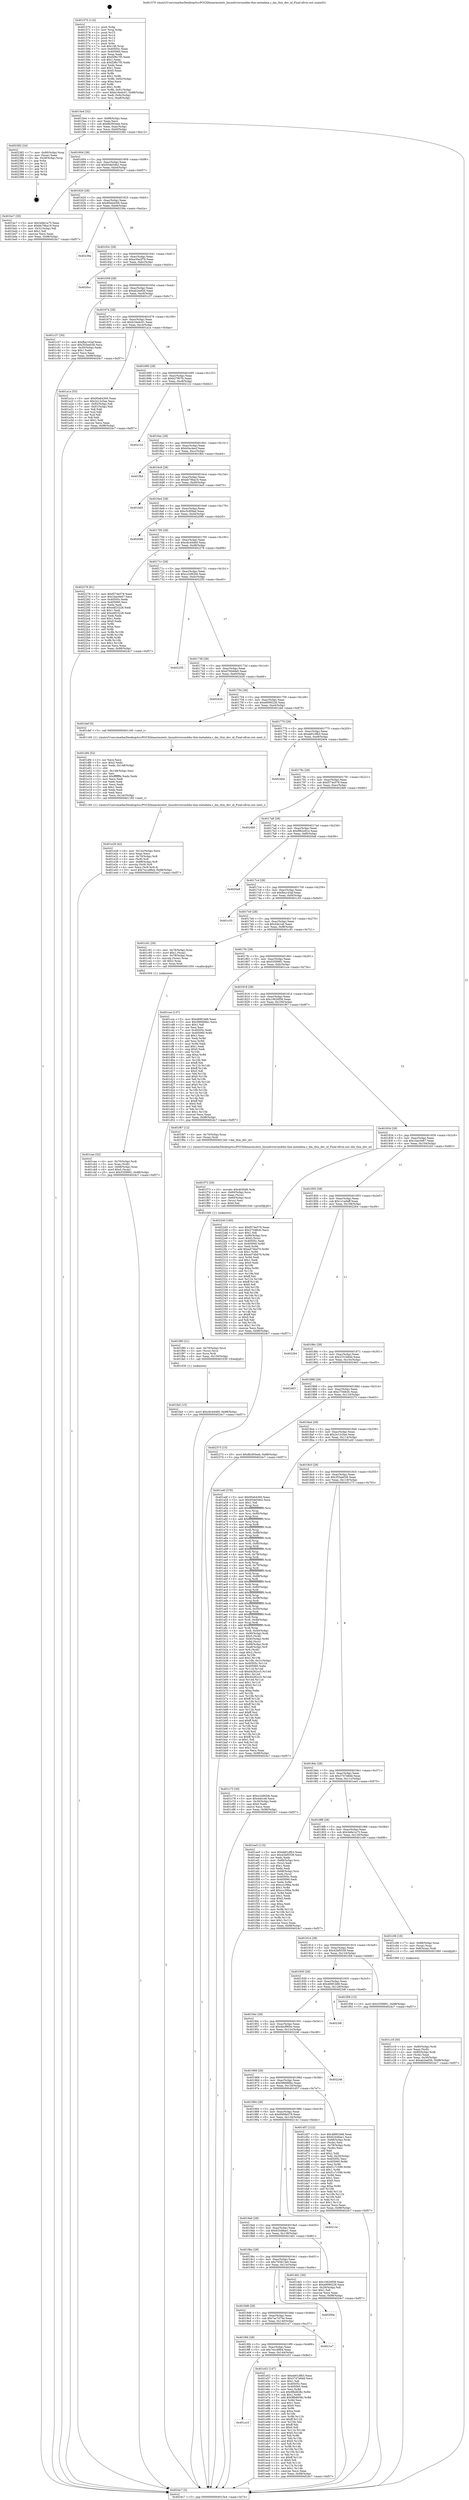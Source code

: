 digraph "0x401570" {
  label = "0x401570 (/mnt/c/Users/mathe/Desktop/tcc/POCII/binaries/extr_linuxdriversmddm-thin-metadata.c_dm_thin_dev_id_Final-ollvm.out::main(0))"
  labelloc = "t"
  node[shape=record]

  Entry [label="",width=0.3,height=0.3,shape=circle,fillcolor=black,style=filled]
  "0x4015e4" [label="{
     0x4015e4 [32]\l
     | [instrs]\l
     &nbsp;&nbsp;0x4015e4 \<+6\>: mov -0x98(%rbp),%eax\l
     &nbsp;&nbsp;0x4015ea \<+2\>: mov %eax,%ecx\l
     &nbsp;&nbsp;0x4015ec \<+6\>: sub $0x8b393eeb,%ecx\l
     &nbsp;&nbsp;0x4015f2 \<+6\>: mov %eax,-0xac(%rbp)\l
     &nbsp;&nbsp;0x4015f8 \<+6\>: mov %ecx,-0xb0(%rbp)\l
     &nbsp;&nbsp;0x4015fe \<+6\>: je 0000000000402382 \<main+0xe12\>\l
  }"]
  "0x402382" [label="{
     0x402382 [24]\l
     | [instrs]\l
     &nbsp;&nbsp;0x402382 \<+7\>: mov -0x90(%rbp),%rax\l
     &nbsp;&nbsp;0x402389 \<+2\>: mov (%rax),%eax\l
     &nbsp;&nbsp;0x40238b \<+4\>: lea -0x28(%rbp),%rsp\l
     &nbsp;&nbsp;0x40238f \<+1\>: pop %rbx\l
     &nbsp;&nbsp;0x402390 \<+2\>: pop %r12\l
     &nbsp;&nbsp;0x402392 \<+2\>: pop %r13\l
     &nbsp;&nbsp;0x402394 \<+2\>: pop %r14\l
     &nbsp;&nbsp;0x402396 \<+2\>: pop %r15\l
     &nbsp;&nbsp;0x402398 \<+1\>: pop %rbp\l
     &nbsp;&nbsp;0x402399 \<+1\>: ret\l
  }"]
  "0x401604" [label="{
     0x401604 [28]\l
     | [instrs]\l
     &nbsp;&nbsp;0x401604 \<+5\>: jmp 0000000000401609 \<main+0x99\>\l
     &nbsp;&nbsp;0x401609 \<+6\>: mov -0xac(%rbp),%eax\l
     &nbsp;&nbsp;0x40160f \<+5\>: sub $0x93de54b2,%eax\l
     &nbsp;&nbsp;0x401614 \<+6\>: mov %eax,-0xb4(%rbp)\l
     &nbsp;&nbsp;0x40161a \<+6\>: je 0000000000401bc7 \<main+0x657\>\l
  }"]
  Exit [label="",width=0.3,height=0.3,shape=circle,fillcolor=black,style=filled,peripheries=2]
  "0x401bc7" [label="{
     0x401bc7 [30]\l
     | [instrs]\l
     &nbsp;&nbsp;0x401bc7 \<+5\>: mov $0x3e8e1a75,%eax\l
     &nbsp;&nbsp;0x401bcc \<+5\>: mov $0xbb79ba19,%ecx\l
     &nbsp;&nbsp;0x401bd1 \<+3\>: mov -0x31(%rbp),%dl\l
     &nbsp;&nbsp;0x401bd4 \<+3\>: test $0x1,%dl\l
     &nbsp;&nbsp;0x401bd7 \<+3\>: cmovne %ecx,%eax\l
     &nbsp;&nbsp;0x401bda \<+6\>: mov %eax,-0x98(%rbp)\l
     &nbsp;&nbsp;0x401be0 \<+5\>: jmp 00000000004024c7 \<main+0xf57\>\l
  }"]
  "0x401620" [label="{
     0x401620 [28]\l
     | [instrs]\l
     &nbsp;&nbsp;0x401620 \<+5\>: jmp 0000000000401625 \<main+0xb5\>\l
     &nbsp;&nbsp;0x401625 \<+6\>: mov -0xac(%rbp),%eax\l
     &nbsp;&nbsp;0x40162b \<+5\>: sub $0x95eb4300,%eax\l
     &nbsp;&nbsp;0x401630 \<+6\>: mov %eax,-0xb8(%rbp)\l
     &nbsp;&nbsp;0x401636 \<+6\>: je 000000000040239a \<main+0xe2a\>\l
  }"]
  "0x401fa5" [label="{
     0x401fa5 [15]\l
     | [instrs]\l
     &nbsp;&nbsp;0x401fa5 \<+10\>: movl $0xc6c44460,-0x98(%rbp)\l
     &nbsp;&nbsp;0x401faf \<+5\>: jmp 00000000004024c7 \<main+0xf57\>\l
  }"]
  "0x40239a" [label="{
     0x40239a\l
  }", style=dashed]
  "0x40163c" [label="{
     0x40163c [28]\l
     | [instrs]\l
     &nbsp;&nbsp;0x40163c \<+5\>: jmp 0000000000401641 \<main+0xd1\>\l
     &nbsp;&nbsp;0x401641 \<+6\>: mov -0xac(%rbp),%eax\l
     &nbsp;&nbsp;0x401647 \<+5\>: sub $0xa30a2f76,%eax\l
     &nbsp;&nbsp;0x40164c \<+6\>: mov %eax,-0xbc(%rbp)\l
     &nbsp;&nbsp;0x401652 \<+6\>: je 00000000004020cc \<main+0xb5c\>\l
  }"]
  "0x401f90" [label="{
     0x401f90 [21]\l
     | [instrs]\l
     &nbsp;&nbsp;0x401f90 \<+4\>: mov -0x70(%rbp),%rcx\l
     &nbsp;&nbsp;0x401f94 \<+3\>: mov (%rcx),%rcx\l
     &nbsp;&nbsp;0x401f97 \<+3\>: mov %rcx,%rdi\l
     &nbsp;&nbsp;0x401f9a \<+6\>: mov %eax,-0x150(%rbp)\l
     &nbsp;&nbsp;0x401fa0 \<+5\>: call 0000000000401030 \<free@plt\>\l
     | [calls]\l
     &nbsp;&nbsp;0x401030 \{1\} (unknown)\l
  }"]
  "0x4020cc" [label="{
     0x4020cc\l
  }", style=dashed]
  "0x401658" [label="{
     0x401658 [28]\l
     | [instrs]\l
     &nbsp;&nbsp;0x401658 \<+5\>: jmp 000000000040165d \<main+0xed\>\l
     &nbsp;&nbsp;0x40165d \<+6\>: mov -0xac(%rbp),%eax\l
     &nbsp;&nbsp;0x401663 \<+5\>: sub $0xab2eef26,%eax\l
     &nbsp;&nbsp;0x401668 \<+6\>: mov %eax,-0xc0(%rbp)\l
     &nbsp;&nbsp;0x40166e \<+6\>: je 0000000000401c37 \<main+0x6c7\>\l
  }"]
  "0x401f73" [label="{
     0x401f73 [29]\l
     | [instrs]\l
     &nbsp;&nbsp;0x401f73 \<+10\>: movabs $0x4030d6,%rdi\l
     &nbsp;&nbsp;0x401f7d \<+4\>: mov -0x60(%rbp),%rcx\l
     &nbsp;&nbsp;0x401f81 \<+2\>: mov %eax,(%rcx)\l
     &nbsp;&nbsp;0x401f83 \<+4\>: mov -0x60(%rbp),%rcx\l
     &nbsp;&nbsp;0x401f87 \<+2\>: mov (%rcx),%esi\l
     &nbsp;&nbsp;0x401f89 \<+2\>: mov $0x0,%al\l
     &nbsp;&nbsp;0x401f8b \<+5\>: call 0000000000401040 \<printf@plt\>\l
     | [calls]\l
     &nbsp;&nbsp;0x401040 \{1\} (unknown)\l
  }"]
  "0x401c37" [label="{
     0x401c37 [30]\l
     | [instrs]\l
     &nbsp;&nbsp;0x401c37 \<+5\>: mov $0xfba143af,%eax\l
     &nbsp;&nbsp;0x401c3c \<+5\>: mov $0x355ee036,%ecx\l
     &nbsp;&nbsp;0x401c41 \<+3\>: mov -0x30(%rbp),%edx\l
     &nbsp;&nbsp;0x401c44 \<+3\>: cmp $0x1,%edx\l
     &nbsp;&nbsp;0x401c47 \<+3\>: cmovl %ecx,%eax\l
     &nbsp;&nbsp;0x401c4a \<+6\>: mov %eax,-0x98(%rbp)\l
     &nbsp;&nbsp;0x401c50 \<+5\>: jmp 00000000004024c7 \<main+0xf57\>\l
  }"]
  "0x401674" [label="{
     0x401674 [28]\l
     | [instrs]\l
     &nbsp;&nbsp;0x401674 \<+5\>: jmp 0000000000401679 \<main+0x109\>\l
     &nbsp;&nbsp;0x401679 \<+6\>: mov -0xac(%rbp),%eax\l
     &nbsp;&nbsp;0x40167f \<+5\>: sub $0xb16edc01,%eax\l
     &nbsp;&nbsp;0x401684 \<+6\>: mov %eax,-0xc4(%rbp)\l
     &nbsp;&nbsp;0x40168a \<+6\>: je 0000000000401a1a \<main+0x4aa\>\l
  }"]
  "0x401a10" [label="{
     0x401a10\l
  }", style=dashed]
  "0x401a1a" [label="{
     0x401a1a [53]\l
     | [instrs]\l
     &nbsp;&nbsp;0x401a1a \<+5\>: mov $0x95eb4300,%eax\l
     &nbsp;&nbsp;0x401a1f \<+5\>: mov $0x2e12c5ae,%ecx\l
     &nbsp;&nbsp;0x401a24 \<+6\>: mov -0x92(%rbp),%dl\l
     &nbsp;&nbsp;0x401a2a \<+7\>: mov -0x91(%rbp),%sil\l
     &nbsp;&nbsp;0x401a31 \<+3\>: mov %dl,%dil\l
     &nbsp;&nbsp;0x401a34 \<+3\>: and %sil,%dil\l
     &nbsp;&nbsp;0x401a37 \<+3\>: xor %sil,%dl\l
     &nbsp;&nbsp;0x401a3a \<+3\>: or %dl,%dil\l
     &nbsp;&nbsp;0x401a3d \<+4\>: test $0x1,%dil\l
     &nbsp;&nbsp;0x401a41 \<+3\>: cmovne %ecx,%eax\l
     &nbsp;&nbsp;0x401a44 \<+6\>: mov %eax,-0x98(%rbp)\l
     &nbsp;&nbsp;0x401a4a \<+5\>: jmp 00000000004024c7 \<main+0xf57\>\l
  }"]
  "0x401690" [label="{
     0x401690 [28]\l
     | [instrs]\l
     &nbsp;&nbsp;0x401690 \<+5\>: jmp 0000000000401695 \<main+0x125\>\l
     &nbsp;&nbsp;0x401695 \<+6\>: mov -0xac(%rbp),%eax\l
     &nbsp;&nbsp;0x40169b \<+5\>: sub $0xb27f67fc,%eax\l
     &nbsp;&nbsp;0x4016a0 \<+6\>: mov %eax,-0xc8(%rbp)\l
     &nbsp;&nbsp;0x4016a6 \<+6\>: je 0000000000402122 \<main+0xbb2\>\l
  }"]
  "0x4024c7" [label="{
     0x4024c7 [5]\l
     | [instrs]\l
     &nbsp;&nbsp;0x4024c7 \<+5\>: jmp 00000000004015e4 \<main+0x74\>\l
  }"]
  "0x401570" [label="{
     0x401570 [116]\l
     | [instrs]\l
     &nbsp;&nbsp;0x401570 \<+1\>: push %rbp\l
     &nbsp;&nbsp;0x401571 \<+3\>: mov %rsp,%rbp\l
     &nbsp;&nbsp;0x401574 \<+2\>: push %r15\l
     &nbsp;&nbsp;0x401576 \<+2\>: push %r14\l
     &nbsp;&nbsp;0x401578 \<+2\>: push %r13\l
     &nbsp;&nbsp;0x40157a \<+2\>: push %r12\l
     &nbsp;&nbsp;0x40157c \<+1\>: push %rbx\l
     &nbsp;&nbsp;0x40157d \<+7\>: sub $0x148,%rsp\l
     &nbsp;&nbsp;0x401584 \<+7\>: mov 0x40505c,%eax\l
     &nbsp;&nbsp;0x40158b \<+7\>: mov 0x405060,%ecx\l
     &nbsp;&nbsp;0x401592 \<+2\>: mov %eax,%edx\l
     &nbsp;&nbsp;0x401594 \<+6\>: add $0xf2f6c7f5,%edx\l
     &nbsp;&nbsp;0x40159a \<+3\>: sub $0x1,%edx\l
     &nbsp;&nbsp;0x40159d \<+6\>: sub $0xf2f6c7f5,%edx\l
     &nbsp;&nbsp;0x4015a3 \<+3\>: imul %edx,%eax\l
     &nbsp;&nbsp;0x4015a6 \<+3\>: and $0x1,%eax\l
     &nbsp;&nbsp;0x4015a9 \<+3\>: cmp $0x0,%eax\l
     &nbsp;&nbsp;0x4015ac \<+4\>: sete %r8b\l
     &nbsp;&nbsp;0x4015b0 \<+4\>: and $0x1,%r8b\l
     &nbsp;&nbsp;0x4015b4 \<+7\>: mov %r8b,-0x92(%rbp)\l
     &nbsp;&nbsp;0x4015bb \<+3\>: cmp $0xa,%ecx\l
     &nbsp;&nbsp;0x4015be \<+4\>: setl %r8b\l
     &nbsp;&nbsp;0x4015c2 \<+4\>: and $0x1,%r8b\l
     &nbsp;&nbsp;0x4015c6 \<+7\>: mov %r8b,-0x91(%rbp)\l
     &nbsp;&nbsp;0x4015cd \<+10\>: movl $0xb16edc01,-0x98(%rbp)\l
     &nbsp;&nbsp;0x4015d7 \<+6\>: mov %edi,-0x9c(%rbp)\l
     &nbsp;&nbsp;0x4015dd \<+7\>: mov %rsi,-0xa8(%rbp)\l
  }"]
  "0x401e52" [label="{
     0x401e52 [147]\l
     | [instrs]\l
     &nbsp;&nbsp;0x401e52 \<+5\>: mov $0xeb61dfb3,%eax\l
     &nbsp;&nbsp;0x401e57 \<+5\>: mov $0x3747e6dd,%ecx\l
     &nbsp;&nbsp;0x401e5c \<+2\>: mov $0x1,%dl\l
     &nbsp;&nbsp;0x401e5e \<+7\>: mov 0x40505c,%esi\l
     &nbsp;&nbsp;0x401e65 \<+7\>: mov 0x405060,%edi\l
     &nbsp;&nbsp;0x401e6c \<+3\>: mov %esi,%r8d\l
     &nbsp;&nbsp;0x401e6f \<+7\>: sub $0x9fbd638c,%r8d\l
     &nbsp;&nbsp;0x401e76 \<+4\>: sub $0x1,%r8d\l
     &nbsp;&nbsp;0x401e7a \<+7\>: add $0x9fbd638c,%r8d\l
     &nbsp;&nbsp;0x401e81 \<+4\>: imul %r8d,%esi\l
     &nbsp;&nbsp;0x401e85 \<+3\>: and $0x1,%esi\l
     &nbsp;&nbsp;0x401e88 \<+3\>: cmp $0x0,%esi\l
     &nbsp;&nbsp;0x401e8b \<+4\>: sete %r9b\l
     &nbsp;&nbsp;0x401e8f \<+3\>: cmp $0xa,%edi\l
     &nbsp;&nbsp;0x401e92 \<+4\>: setl %r10b\l
     &nbsp;&nbsp;0x401e96 \<+3\>: mov %r9b,%r11b\l
     &nbsp;&nbsp;0x401e99 \<+4\>: xor $0xff,%r11b\l
     &nbsp;&nbsp;0x401e9d \<+3\>: mov %r10b,%bl\l
     &nbsp;&nbsp;0x401ea0 \<+3\>: xor $0xff,%bl\l
     &nbsp;&nbsp;0x401ea3 \<+3\>: xor $0x0,%dl\l
     &nbsp;&nbsp;0x401ea6 \<+3\>: mov %r11b,%r14b\l
     &nbsp;&nbsp;0x401ea9 \<+4\>: and $0x0,%r14b\l
     &nbsp;&nbsp;0x401ead \<+3\>: and %dl,%r9b\l
     &nbsp;&nbsp;0x401eb0 \<+3\>: mov %bl,%r15b\l
     &nbsp;&nbsp;0x401eb3 \<+4\>: and $0x0,%r15b\l
     &nbsp;&nbsp;0x401eb7 \<+3\>: and %dl,%r10b\l
     &nbsp;&nbsp;0x401eba \<+3\>: or %r9b,%r14b\l
     &nbsp;&nbsp;0x401ebd \<+3\>: or %r10b,%r15b\l
     &nbsp;&nbsp;0x401ec0 \<+3\>: xor %r15b,%r14b\l
     &nbsp;&nbsp;0x401ec3 \<+3\>: or %bl,%r11b\l
     &nbsp;&nbsp;0x401ec6 \<+4\>: xor $0xff,%r11b\l
     &nbsp;&nbsp;0x401eca \<+3\>: or $0x0,%dl\l
     &nbsp;&nbsp;0x401ecd \<+3\>: and %dl,%r11b\l
     &nbsp;&nbsp;0x401ed0 \<+3\>: or %r11b,%r14b\l
     &nbsp;&nbsp;0x401ed3 \<+4\>: test $0x1,%r14b\l
     &nbsp;&nbsp;0x401ed7 \<+3\>: cmovne %ecx,%eax\l
     &nbsp;&nbsp;0x401eda \<+6\>: mov %eax,-0x98(%rbp)\l
     &nbsp;&nbsp;0x401ee0 \<+5\>: jmp 00000000004024c7 \<main+0xf57\>\l
  }"]
  "0x402122" [label="{
     0x402122\l
  }", style=dashed]
  "0x4016ac" [label="{
     0x4016ac [28]\l
     | [instrs]\l
     &nbsp;&nbsp;0x4016ac \<+5\>: jmp 00000000004016b1 \<main+0x141\>\l
     &nbsp;&nbsp;0x4016b1 \<+6\>: mov -0xac(%rbp),%eax\l
     &nbsp;&nbsp;0x4016b7 \<+5\>: sub $0xb5ac4ecf,%eax\l
     &nbsp;&nbsp;0x4016bc \<+6\>: mov %eax,-0xcc(%rbp)\l
     &nbsp;&nbsp;0x4016c2 \<+6\>: je 0000000000401fb4 \<main+0xa44\>\l
  }"]
  "0x4019f4" [label="{
     0x4019f4 [28]\l
     | [instrs]\l
     &nbsp;&nbsp;0x4019f4 \<+5\>: jmp 00000000004019f9 \<main+0x489\>\l
     &nbsp;&nbsp;0x4019f9 \<+6\>: mov -0xac(%rbp),%eax\l
     &nbsp;&nbsp;0x4019ff \<+5\>: sub $0x7eccd9b4,%eax\l
     &nbsp;&nbsp;0x401a04 \<+6\>: mov %eax,-0x144(%rbp)\l
     &nbsp;&nbsp;0x401a0a \<+6\>: je 0000000000401e52 \<main+0x8e2\>\l
  }"]
  "0x401fb4" [label="{
     0x401fb4\l
  }", style=dashed]
  "0x4016c8" [label="{
     0x4016c8 [28]\l
     | [instrs]\l
     &nbsp;&nbsp;0x4016c8 \<+5\>: jmp 00000000004016cd \<main+0x15d\>\l
     &nbsp;&nbsp;0x4016cd \<+6\>: mov -0xac(%rbp),%eax\l
     &nbsp;&nbsp;0x4016d3 \<+5\>: sub $0xbb79ba19,%eax\l
     &nbsp;&nbsp;0x4016d8 \<+6\>: mov %eax,-0xd0(%rbp)\l
     &nbsp;&nbsp;0x4016de \<+6\>: je 0000000000401be5 \<main+0x675\>\l
  }"]
  "0x4021a7" [label="{
     0x4021a7\l
  }", style=dashed]
  "0x401be5" [label="{
     0x401be5\l
  }", style=dashed]
  "0x4016e4" [label="{
     0x4016e4 [28]\l
     | [instrs]\l
     &nbsp;&nbsp;0x4016e4 \<+5\>: jmp 00000000004016e9 \<main+0x179\>\l
     &nbsp;&nbsp;0x4016e9 \<+6\>: mov -0xac(%rbp),%eax\l
     &nbsp;&nbsp;0x4016ef \<+5\>: sub $0xc5c85fad,%eax\l
     &nbsp;&nbsp;0x4016f4 \<+6\>: mov %eax,-0xd4(%rbp)\l
     &nbsp;&nbsp;0x4016fa \<+6\>: je 0000000000402099 \<main+0xb29\>\l
  }"]
  "0x4019d8" [label="{
     0x4019d8 [28]\l
     | [instrs]\l
     &nbsp;&nbsp;0x4019d8 \<+5\>: jmp 00000000004019dd \<main+0x46d\>\l
     &nbsp;&nbsp;0x4019dd \<+6\>: mov -0xac(%rbp),%eax\l
     &nbsp;&nbsp;0x4019e3 \<+5\>: sub $0x7ac7d70e,%eax\l
     &nbsp;&nbsp;0x4019e8 \<+6\>: mov %eax,-0x140(%rbp)\l
     &nbsp;&nbsp;0x4019ee \<+6\>: je 00000000004021a7 \<main+0xc37\>\l
  }"]
  "0x402099" [label="{
     0x402099\l
  }", style=dashed]
  "0x401700" [label="{
     0x401700 [28]\l
     | [instrs]\l
     &nbsp;&nbsp;0x401700 \<+5\>: jmp 0000000000401705 \<main+0x195\>\l
     &nbsp;&nbsp;0x401705 \<+6\>: mov -0xac(%rbp),%eax\l
     &nbsp;&nbsp;0x40170b \<+5\>: sub $0xc6c44460,%eax\l
     &nbsp;&nbsp;0x401710 \<+6\>: mov %eax,-0xd8(%rbp)\l
     &nbsp;&nbsp;0x401716 \<+6\>: je 0000000000402278 \<main+0xd08\>\l
  }"]
  "0x40200a" [label="{
     0x40200a\l
  }", style=dashed]
  "0x402278" [label="{
     0x402278 [91]\l
     | [instrs]\l
     &nbsp;&nbsp;0x402278 \<+5\>: mov $0xf574e578,%eax\l
     &nbsp;&nbsp;0x40227d \<+5\>: mov $0x1bac0e67,%ecx\l
     &nbsp;&nbsp;0x402282 \<+7\>: mov 0x40505c,%edx\l
     &nbsp;&nbsp;0x402289 \<+7\>: mov 0x405060,%esi\l
     &nbsp;&nbsp;0x402290 \<+2\>: mov %edx,%edi\l
     &nbsp;&nbsp;0x402292 \<+6\>: sub $0xedf23228,%edi\l
     &nbsp;&nbsp;0x402298 \<+3\>: sub $0x1,%edi\l
     &nbsp;&nbsp;0x40229b \<+6\>: add $0xedf23228,%edi\l
     &nbsp;&nbsp;0x4022a1 \<+3\>: imul %edi,%edx\l
     &nbsp;&nbsp;0x4022a4 \<+3\>: and $0x1,%edx\l
     &nbsp;&nbsp;0x4022a7 \<+3\>: cmp $0x0,%edx\l
     &nbsp;&nbsp;0x4022aa \<+4\>: sete %r8b\l
     &nbsp;&nbsp;0x4022ae \<+3\>: cmp $0xa,%esi\l
     &nbsp;&nbsp;0x4022b1 \<+4\>: setl %r9b\l
     &nbsp;&nbsp;0x4022b5 \<+3\>: mov %r8b,%r10b\l
     &nbsp;&nbsp;0x4022b8 \<+3\>: and %r9b,%r10b\l
     &nbsp;&nbsp;0x4022bb \<+3\>: xor %r9b,%r8b\l
     &nbsp;&nbsp;0x4022be \<+3\>: or %r8b,%r10b\l
     &nbsp;&nbsp;0x4022c1 \<+4\>: test $0x1,%r10b\l
     &nbsp;&nbsp;0x4022c5 \<+3\>: cmovne %ecx,%eax\l
     &nbsp;&nbsp;0x4022c8 \<+6\>: mov %eax,-0x98(%rbp)\l
     &nbsp;&nbsp;0x4022ce \<+5\>: jmp 00000000004024c7 \<main+0xf57\>\l
  }"]
  "0x40171c" [label="{
     0x40171c [28]\l
     | [instrs]\l
     &nbsp;&nbsp;0x40171c \<+5\>: jmp 0000000000401721 \<main+0x1b1\>\l
     &nbsp;&nbsp;0x401721 \<+6\>: mov -0xac(%rbp),%eax\l
     &nbsp;&nbsp;0x401727 \<+5\>: sub $0xcc2d92b6,%eax\l
     &nbsp;&nbsp;0x40172c \<+6\>: mov %eax,-0xdc(%rbp)\l
     &nbsp;&nbsp;0x401732 \<+6\>: je 0000000000402255 \<main+0xce5\>\l
  }"]
  "0x401e28" [label="{
     0x401e28 [42]\l
     | [instrs]\l
     &nbsp;&nbsp;0x401e28 \<+6\>: mov -0x14c(%rbp),%ecx\l
     &nbsp;&nbsp;0x401e2e \<+3\>: imul %eax,%ecx\l
     &nbsp;&nbsp;0x401e31 \<+4\>: mov -0x70(%rbp),%r8\l
     &nbsp;&nbsp;0x401e35 \<+3\>: mov (%r8),%r8\l
     &nbsp;&nbsp;0x401e38 \<+4\>: mov -0x68(%rbp),%r9\l
     &nbsp;&nbsp;0x401e3c \<+3\>: movslq (%r9),%r9\l
     &nbsp;&nbsp;0x401e3f \<+4\>: mov %ecx,(%r8,%r9,4)\l
     &nbsp;&nbsp;0x401e43 \<+10\>: movl $0x7eccd9b4,-0x98(%rbp)\l
     &nbsp;&nbsp;0x401e4d \<+5\>: jmp 00000000004024c7 \<main+0xf57\>\l
  }"]
  "0x402255" [label="{
     0x402255\l
  }", style=dashed]
  "0x401738" [label="{
     0x401738 [28]\l
     | [instrs]\l
     &nbsp;&nbsp;0x401738 \<+5\>: jmp 000000000040173d \<main+0x1cd\>\l
     &nbsp;&nbsp;0x40173d \<+6\>: mov -0xac(%rbp),%eax\l
     &nbsp;&nbsp;0x401743 \<+5\>: sub $0xd760dde0,%eax\l
     &nbsp;&nbsp;0x401748 \<+6\>: mov %eax,-0xe0(%rbp)\l
     &nbsp;&nbsp;0x40174e \<+6\>: je 0000000000402426 \<main+0xeb6\>\l
  }"]
  "0x401df4" [label="{
     0x401df4 [52]\l
     | [instrs]\l
     &nbsp;&nbsp;0x401df4 \<+2\>: xor %ecx,%ecx\l
     &nbsp;&nbsp;0x401df6 \<+5\>: mov $0x2,%edx\l
     &nbsp;&nbsp;0x401dfb \<+6\>: mov %edx,-0x148(%rbp)\l
     &nbsp;&nbsp;0x401e01 \<+1\>: cltd\l
     &nbsp;&nbsp;0x401e02 \<+6\>: mov -0x148(%rbp),%esi\l
     &nbsp;&nbsp;0x401e08 \<+2\>: idiv %esi\l
     &nbsp;&nbsp;0x401e0a \<+6\>: imul $0xfffffffe,%edx,%edx\l
     &nbsp;&nbsp;0x401e10 \<+2\>: mov %ecx,%edi\l
     &nbsp;&nbsp;0x401e12 \<+2\>: sub %edx,%edi\l
     &nbsp;&nbsp;0x401e14 \<+2\>: mov %ecx,%edx\l
     &nbsp;&nbsp;0x401e16 \<+3\>: sub $0x1,%edx\l
     &nbsp;&nbsp;0x401e19 \<+2\>: add %edx,%edi\l
     &nbsp;&nbsp;0x401e1b \<+2\>: sub %edi,%ecx\l
     &nbsp;&nbsp;0x401e1d \<+6\>: mov %ecx,-0x14c(%rbp)\l
     &nbsp;&nbsp;0x401e23 \<+5\>: call 0000000000401160 \<next_i\>\l
     | [calls]\l
     &nbsp;&nbsp;0x401160 \{1\} (/mnt/c/Users/mathe/Desktop/tcc/POCII/binaries/extr_linuxdriversmddm-thin-metadata.c_dm_thin_dev_id_Final-ollvm.out::next_i)\l
  }"]
  "0x402426" [label="{
     0x402426\l
  }", style=dashed]
  "0x401754" [label="{
     0x401754 [28]\l
     | [instrs]\l
     &nbsp;&nbsp;0x401754 \<+5\>: jmp 0000000000401759 \<main+0x1e9\>\l
     &nbsp;&nbsp;0x401759 \<+6\>: mov -0xac(%rbp),%eax\l
     &nbsp;&nbsp;0x40175f \<+5\>: sub $0xe9090226,%eax\l
     &nbsp;&nbsp;0x401764 \<+6\>: mov %eax,-0xe4(%rbp)\l
     &nbsp;&nbsp;0x40176a \<+6\>: je 0000000000401def \<main+0x87f\>\l
  }"]
  "0x4019bc" [label="{
     0x4019bc [28]\l
     | [instrs]\l
     &nbsp;&nbsp;0x4019bc \<+5\>: jmp 00000000004019c1 \<main+0x451\>\l
     &nbsp;&nbsp;0x4019c1 \<+6\>: mov -0xac(%rbp),%eax\l
     &nbsp;&nbsp;0x4019c7 \<+5\>: sub $0x793813a0,%eax\l
     &nbsp;&nbsp;0x4019cc \<+6\>: mov %eax,-0x13c(%rbp)\l
     &nbsp;&nbsp;0x4019d2 \<+6\>: je 000000000040200a \<main+0xa9a\>\l
  }"]
  "0x401def" [label="{
     0x401def [5]\l
     | [instrs]\l
     &nbsp;&nbsp;0x401def \<+5\>: call 0000000000401160 \<next_i\>\l
     | [calls]\l
     &nbsp;&nbsp;0x401160 \{1\} (/mnt/c/Users/mathe/Desktop/tcc/POCII/binaries/extr_linuxdriversmddm-thin-metadata.c_dm_thin_dev_id_Final-ollvm.out::next_i)\l
  }"]
  "0x401770" [label="{
     0x401770 [28]\l
     | [instrs]\l
     &nbsp;&nbsp;0x401770 \<+5\>: jmp 0000000000401775 \<main+0x205\>\l
     &nbsp;&nbsp;0x401775 \<+6\>: mov -0xac(%rbp),%eax\l
     &nbsp;&nbsp;0x40177b \<+5\>: sub $0xeb61dfb3,%eax\l
     &nbsp;&nbsp;0x401780 \<+6\>: mov %eax,-0xe8(%rbp)\l
     &nbsp;&nbsp;0x401786 \<+6\>: je 0000000000402404 \<main+0xe94\>\l
  }"]
  "0x401dd1" [label="{
     0x401dd1 [30]\l
     | [instrs]\l
     &nbsp;&nbsp;0x401dd1 \<+5\>: mov $0x10620f38,%eax\l
     &nbsp;&nbsp;0x401dd6 \<+5\>: mov $0xe9090226,%ecx\l
     &nbsp;&nbsp;0x401ddb \<+3\>: mov -0x29(%rbp),%dl\l
     &nbsp;&nbsp;0x401dde \<+3\>: test $0x1,%dl\l
     &nbsp;&nbsp;0x401de1 \<+3\>: cmovne %ecx,%eax\l
     &nbsp;&nbsp;0x401de4 \<+6\>: mov %eax,-0x98(%rbp)\l
     &nbsp;&nbsp;0x401dea \<+5\>: jmp 00000000004024c7 \<main+0xf57\>\l
  }"]
  "0x402404" [label="{
     0x402404\l
  }", style=dashed]
  "0x40178c" [label="{
     0x40178c [28]\l
     | [instrs]\l
     &nbsp;&nbsp;0x40178c \<+5\>: jmp 0000000000401791 \<main+0x221\>\l
     &nbsp;&nbsp;0x401791 \<+6\>: mov -0xac(%rbp),%eax\l
     &nbsp;&nbsp;0x401797 \<+5\>: sub $0xf574e578,%eax\l
     &nbsp;&nbsp;0x40179c \<+6\>: mov %eax,-0xec(%rbp)\l
     &nbsp;&nbsp;0x4017a2 \<+6\>: je 00000000004024b0 \<main+0xf40\>\l
  }"]
  "0x4019a0" [label="{
     0x4019a0 [28]\l
     | [instrs]\l
     &nbsp;&nbsp;0x4019a0 \<+5\>: jmp 00000000004019a5 \<main+0x435\>\l
     &nbsp;&nbsp;0x4019a5 \<+6\>: mov -0xac(%rbp),%eax\l
     &nbsp;&nbsp;0x4019ab \<+5\>: sub $0x62448ae1,%eax\l
     &nbsp;&nbsp;0x4019b0 \<+6\>: mov %eax,-0x138(%rbp)\l
     &nbsp;&nbsp;0x4019b6 \<+6\>: je 0000000000401dd1 \<main+0x861\>\l
  }"]
  "0x4024b0" [label="{
     0x4024b0\l
  }", style=dashed]
  "0x4017a8" [label="{
     0x4017a8 [28]\l
     | [instrs]\l
     &nbsp;&nbsp;0x4017a8 \<+5\>: jmp 00000000004017ad \<main+0x23d\>\l
     &nbsp;&nbsp;0x4017ad \<+6\>: mov -0xac(%rbp),%eax\l
     &nbsp;&nbsp;0x4017b3 \<+5\>: sub $0xf962e91e,%eax\l
     &nbsp;&nbsp;0x4017b8 \<+6\>: mov %eax,-0xf0(%rbp)\l
     &nbsp;&nbsp;0x4017be \<+6\>: je 00000000004020a8 \<main+0xb38\>\l
  }"]
  "0x40214c" [label="{
     0x40214c\l
  }", style=dashed]
  "0x4020a8" [label="{
     0x4020a8\l
  }", style=dashed]
  "0x4017c4" [label="{
     0x4017c4 [28]\l
     | [instrs]\l
     &nbsp;&nbsp;0x4017c4 \<+5\>: jmp 00000000004017c9 \<main+0x259\>\l
     &nbsp;&nbsp;0x4017c9 \<+6\>: mov -0xac(%rbp),%eax\l
     &nbsp;&nbsp;0x4017cf \<+5\>: sub $0xfba143af,%eax\l
     &nbsp;&nbsp;0x4017d4 \<+6\>: mov %eax,-0xf4(%rbp)\l
     &nbsp;&nbsp;0x4017da \<+6\>: je 0000000000401c55 \<main+0x6e5\>\l
  }"]
  "0x401984" [label="{
     0x401984 [28]\l
     | [instrs]\l
     &nbsp;&nbsp;0x401984 \<+5\>: jmp 0000000000401989 \<main+0x419\>\l
     &nbsp;&nbsp;0x401989 \<+6\>: mov -0xac(%rbp),%eax\l
     &nbsp;&nbsp;0x40198f \<+5\>: sub $0x6069a579,%eax\l
     &nbsp;&nbsp;0x401994 \<+6\>: mov %eax,-0x134(%rbp)\l
     &nbsp;&nbsp;0x40199a \<+6\>: je 000000000040214c \<main+0xbdc\>\l
  }"]
  "0x401c55" [label="{
     0x401c55\l
  }", style=dashed]
  "0x4017e0" [label="{
     0x4017e0 [28]\l
     | [instrs]\l
     &nbsp;&nbsp;0x4017e0 \<+5\>: jmp 00000000004017e5 \<main+0x275\>\l
     &nbsp;&nbsp;0x4017e5 \<+6\>: mov -0xac(%rbp),%eax\l
     &nbsp;&nbsp;0x4017eb \<+5\>: sub $0x44e1e6,%eax\l
     &nbsp;&nbsp;0x4017f0 \<+6\>: mov %eax,-0xf8(%rbp)\l
     &nbsp;&nbsp;0x4017f6 \<+6\>: je 0000000000401c91 \<main+0x721\>\l
  }"]
  "0x401d57" [label="{
     0x401d57 [122]\l
     | [instrs]\l
     &nbsp;&nbsp;0x401d57 \<+5\>: mov $0x489f1b68,%eax\l
     &nbsp;&nbsp;0x401d5c \<+5\>: mov $0x62448ae1,%ecx\l
     &nbsp;&nbsp;0x401d61 \<+4\>: mov -0x68(%rbp),%rdx\l
     &nbsp;&nbsp;0x401d65 \<+2\>: mov (%rdx),%esi\l
     &nbsp;&nbsp;0x401d67 \<+4\>: mov -0x78(%rbp),%rdx\l
     &nbsp;&nbsp;0x401d6b \<+2\>: cmp (%rdx),%esi\l
     &nbsp;&nbsp;0x401d6d \<+4\>: setl %dil\l
     &nbsp;&nbsp;0x401d71 \<+4\>: and $0x1,%dil\l
     &nbsp;&nbsp;0x401d75 \<+4\>: mov %dil,-0x29(%rbp)\l
     &nbsp;&nbsp;0x401d79 \<+7\>: mov 0x40505c,%esi\l
     &nbsp;&nbsp;0x401d80 \<+8\>: mov 0x405060,%r8d\l
     &nbsp;&nbsp;0x401d88 \<+3\>: mov %esi,%r9d\l
     &nbsp;&nbsp;0x401d8b \<+7\>: add $0xf1c7c599,%r9d\l
     &nbsp;&nbsp;0x401d92 \<+4\>: sub $0x1,%r9d\l
     &nbsp;&nbsp;0x401d96 \<+7\>: sub $0xf1c7c599,%r9d\l
     &nbsp;&nbsp;0x401d9d \<+4\>: imul %r9d,%esi\l
     &nbsp;&nbsp;0x401da1 \<+3\>: and $0x1,%esi\l
     &nbsp;&nbsp;0x401da4 \<+3\>: cmp $0x0,%esi\l
     &nbsp;&nbsp;0x401da7 \<+4\>: sete %dil\l
     &nbsp;&nbsp;0x401dab \<+4\>: cmp $0xa,%r8d\l
     &nbsp;&nbsp;0x401daf \<+4\>: setl %r10b\l
     &nbsp;&nbsp;0x401db3 \<+3\>: mov %dil,%r11b\l
     &nbsp;&nbsp;0x401db6 \<+3\>: and %r10b,%r11b\l
     &nbsp;&nbsp;0x401db9 \<+3\>: xor %r10b,%dil\l
     &nbsp;&nbsp;0x401dbc \<+3\>: or %dil,%r11b\l
     &nbsp;&nbsp;0x401dbf \<+4\>: test $0x1,%r11b\l
     &nbsp;&nbsp;0x401dc3 \<+3\>: cmovne %ecx,%eax\l
     &nbsp;&nbsp;0x401dc6 \<+6\>: mov %eax,-0x98(%rbp)\l
     &nbsp;&nbsp;0x401dcc \<+5\>: jmp 00000000004024c7 \<main+0xf57\>\l
  }"]
  "0x401c91" [label="{
     0x401c91 [29]\l
     | [instrs]\l
     &nbsp;&nbsp;0x401c91 \<+4\>: mov -0x78(%rbp),%rax\l
     &nbsp;&nbsp;0x401c95 \<+6\>: movl $0x1,(%rax)\l
     &nbsp;&nbsp;0x401c9b \<+4\>: mov -0x78(%rbp),%rax\l
     &nbsp;&nbsp;0x401c9f \<+3\>: movslq (%rax),%rax\l
     &nbsp;&nbsp;0x401ca2 \<+4\>: shl $0x2,%rax\l
     &nbsp;&nbsp;0x401ca6 \<+3\>: mov %rax,%rdi\l
     &nbsp;&nbsp;0x401ca9 \<+5\>: call 0000000000401050 \<malloc@plt\>\l
     | [calls]\l
     &nbsp;&nbsp;0x401050 \{1\} (unknown)\l
  }"]
  "0x4017fc" [label="{
     0x4017fc [28]\l
     | [instrs]\l
     &nbsp;&nbsp;0x4017fc \<+5\>: jmp 0000000000401801 \<main+0x291\>\l
     &nbsp;&nbsp;0x401801 \<+6\>: mov -0xac(%rbp),%eax\l
     &nbsp;&nbsp;0x401807 \<+5\>: sub $0x5359991,%eax\l
     &nbsp;&nbsp;0x40180c \<+6\>: mov %eax,-0xfc(%rbp)\l
     &nbsp;&nbsp;0x401812 \<+6\>: je 0000000000401cce \<main+0x75e\>\l
  }"]
  "0x401968" [label="{
     0x401968 [28]\l
     | [instrs]\l
     &nbsp;&nbsp;0x401968 \<+5\>: jmp 000000000040196d \<main+0x3fd\>\l
     &nbsp;&nbsp;0x40196d \<+6\>: mov -0xac(%rbp),%eax\l
     &nbsp;&nbsp;0x401973 \<+5\>: sub $0x586666bc,%eax\l
     &nbsp;&nbsp;0x401978 \<+6\>: mov %eax,-0x130(%rbp)\l
     &nbsp;&nbsp;0x40197e \<+6\>: je 0000000000401d57 \<main+0x7e7\>\l
  }"]
  "0x401cce" [label="{
     0x401cce [137]\l
     | [instrs]\l
     &nbsp;&nbsp;0x401cce \<+5\>: mov $0x489f1b68,%eax\l
     &nbsp;&nbsp;0x401cd3 \<+5\>: mov $0x586666bc,%ecx\l
     &nbsp;&nbsp;0x401cd8 \<+2\>: mov $0x1,%dl\l
     &nbsp;&nbsp;0x401cda \<+2\>: xor %esi,%esi\l
     &nbsp;&nbsp;0x401cdc \<+7\>: mov 0x40505c,%edi\l
     &nbsp;&nbsp;0x401ce3 \<+8\>: mov 0x405060,%r8d\l
     &nbsp;&nbsp;0x401ceb \<+3\>: sub $0x1,%esi\l
     &nbsp;&nbsp;0x401cee \<+3\>: mov %edi,%r9d\l
     &nbsp;&nbsp;0x401cf1 \<+3\>: add %esi,%r9d\l
     &nbsp;&nbsp;0x401cf4 \<+4\>: imul %r9d,%edi\l
     &nbsp;&nbsp;0x401cf8 \<+3\>: and $0x1,%edi\l
     &nbsp;&nbsp;0x401cfb \<+3\>: cmp $0x0,%edi\l
     &nbsp;&nbsp;0x401cfe \<+4\>: sete %r10b\l
     &nbsp;&nbsp;0x401d02 \<+4\>: cmp $0xa,%r8d\l
     &nbsp;&nbsp;0x401d06 \<+4\>: setl %r11b\l
     &nbsp;&nbsp;0x401d0a \<+3\>: mov %r10b,%bl\l
     &nbsp;&nbsp;0x401d0d \<+3\>: xor $0xff,%bl\l
     &nbsp;&nbsp;0x401d10 \<+3\>: mov %r11b,%r14b\l
     &nbsp;&nbsp;0x401d13 \<+4\>: xor $0xff,%r14b\l
     &nbsp;&nbsp;0x401d17 \<+3\>: xor $0x0,%dl\l
     &nbsp;&nbsp;0x401d1a \<+3\>: mov %bl,%r15b\l
     &nbsp;&nbsp;0x401d1d \<+4\>: and $0x0,%r15b\l
     &nbsp;&nbsp;0x401d21 \<+3\>: and %dl,%r10b\l
     &nbsp;&nbsp;0x401d24 \<+3\>: mov %r14b,%r12b\l
     &nbsp;&nbsp;0x401d27 \<+4\>: and $0x0,%r12b\l
     &nbsp;&nbsp;0x401d2b \<+3\>: and %dl,%r11b\l
     &nbsp;&nbsp;0x401d2e \<+3\>: or %r10b,%r15b\l
     &nbsp;&nbsp;0x401d31 \<+3\>: or %r11b,%r12b\l
     &nbsp;&nbsp;0x401d34 \<+3\>: xor %r12b,%r15b\l
     &nbsp;&nbsp;0x401d37 \<+3\>: or %r14b,%bl\l
     &nbsp;&nbsp;0x401d3a \<+3\>: xor $0xff,%bl\l
     &nbsp;&nbsp;0x401d3d \<+3\>: or $0x0,%dl\l
     &nbsp;&nbsp;0x401d40 \<+2\>: and %dl,%bl\l
     &nbsp;&nbsp;0x401d42 \<+3\>: or %bl,%r15b\l
     &nbsp;&nbsp;0x401d45 \<+4\>: test $0x1,%r15b\l
     &nbsp;&nbsp;0x401d49 \<+3\>: cmovne %ecx,%eax\l
     &nbsp;&nbsp;0x401d4c \<+6\>: mov %eax,-0x98(%rbp)\l
     &nbsp;&nbsp;0x401d52 \<+5\>: jmp 00000000004024c7 \<main+0xf57\>\l
  }"]
  "0x401818" [label="{
     0x401818 [28]\l
     | [instrs]\l
     &nbsp;&nbsp;0x401818 \<+5\>: jmp 000000000040181d \<main+0x2ad\>\l
     &nbsp;&nbsp;0x40181d \<+6\>: mov -0xac(%rbp),%eax\l
     &nbsp;&nbsp;0x401823 \<+5\>: sub $0x10620f38,%eax\l
     &nbsp;&nbsp;0x401828 \<+6\>: mov %eax,-0x100(%rbp)\l
     &nbsp;&nbsp;0x40182e \<+6\>: je 0000000000401f67 \<main+0x9f7\>\l
  }"]
  "0x402246" [label="{
     0x402246\l
  }", style=dashed]
  "0x401f67" [label="{
     0x401f67 [12]\l
     | [instrs]\l
     &nbsp;&nbsp;0x401f67 \<+4\>: mov -0x70(%rbp),%rax\l
     &nbsp;&nbsp;0x401f6b \<+3\>: mov (%rax),%rdi\l
     &nbsp;&nbsp;0x401f6e \<+5\>: call 00000000004013e0 \<dm_thin_dev_id\>\l
     | [calls]\l
     &nbsp;&nbsp;0x4013e0 \{1\} (/mnt/c/Users/mathe/Desktop/tcc/POCII/binaries/extr_linuxdriversmddm-thin-metadata.c_dm_thin_dev_id_Final-ollvm.out::dm_thin_dev_id)\l
  }"]
  "0x401834" [label="{
     0x401834 [28]\l
     | [instrs]\l
     &nbsp;&nbsp;0x401834 \<+5\>: jmp 0000000000401839 \<main+0x2c9\>\l
     &nbsp;&nbsp;0x401839 \<+6\>: mov -0xac(%rbp),%eax\l
     &nbsp;&nbsp;0x40183f \<+5\>: sub $0x1bac0e67,%eax\l
     &nbsp;&nbsp;0x401844 \<+6\>: mov %eax,-0x104(%rbp)\l
     &nbsp;&nbsp;0x40184a \<+6\>: je 00000000004022d3 \<main+0xd63\>\l
  }"]
  "0x40194c" [label="{
     0x40194c [28]\l
     | [instrs]\l
     &nbsp;&nbsp;0x40194c \<+5\>: jmp 0000000000401951 \<main+0x3e1\>\l
     &nbsp;&nbsp;0x401951 \<+6\>: mov -0xac(%rbp),%eax\l
     &nbsp;&nbsp;0x401957 \<+5\>: sub $0x4bcf965e,%eax\l
     &nbsp;&nbsp;0x40195c \<+6\>: mov %eax,-0x12c(%rbp)\l
     &nbsp;&nbsp;0x401962 \<+6\>: je 0000000000402246 \<main+0xcd6\>\l
  }"]
  "0x4022d3" [label="{
     0x4022d3 [160]\l
     | [instrs]\l
     &nbsp;&nbsp;0x4022d3 \<+5\>: mov $0xf574e578,%eax\l
     &nbsp;&nbsp;0x4022d8 \<+5\>: mov $0x27048cfc,%ecx\l
     &nbsp;&nbsp;0x4022dd \<+2\>: mov $0x1,%dl\l
     &nbsp;&nbsp;0x4022df \<+7\>: mov -0x90(%rbp),%rsi\l
     &nbsp;&nbsp;0x4022e6 \<+6\>: movl $0x0,(%rsi)\l
     &nbsp;&nbsp;0x4022ec \<+7\>: mov 0x40505c,%edi\l
     &nbsp;&nbsp;0x4022f3 \<+8\>: mov 0x405060,%r8d\l
     &nbsp;&nbsp;0x4022fb \<+3\>: mov %edi,%r9d\l
     &nbsp;&nbsp;0x4022fe \<+7\>: add $0xed74bd70,%r9d\l
     &nbsp;&nbsp;0x402305 \<+4\>: sub $0x1,%r9d\l
     &nbsp;&nbsp;0x402309 \<+7\>: sub $0xed74bd70,%r9d\l
     &nbsp;&nbsp;0x402310 \<+4\>: imul %r9d,%edi\l
     &nbsp;&nbsp;0x402314 \<+3\>: and $0x1,%edi\l
     &nbsp;&nbsp;0x402317 \<+3\>: cmp $0x0,%edi\l
     &nbsp;&nbsp;0x40231a \<+4\>: sete %r10b\l
     &nbsp;&nbsp;0x40231e \<+4\>: cmp $0xa,%r8d\l
     &nbsp;&nbsp;0x402322 \<+4\>: setl %r11b\l
     &nbsp;&nbsp;0x402326 \<+3\>: mov %r10b,%bl\l
     &nbsp;&nbsp;0x402329 \<+3\>: xor $0xff,%bl\l
     &nbsp;&nbsp;0x40232c \<+3\>: mov %r11b,%r14b\l
     &nbsp;&nbsp;0x40232f \<+4\>: xor $0xff,%r14b\l
     &nbsp;&nbsp;0x402333 \<+3\>: xor $0x0,%dl\l
     &nbsp;&nbsp;0x402336 \<+3\>: mov %bl,%r15b\l
     &nbsp;&nbsp;0x402339 \<+4\>: and $0x0,%r15b\l
     &nbsp;&nbsp;0x40233d \<+3\>: and %dl,%r10b\l
     &nbsp;&nbsp;0x402340 \<+3\>: mov %r14b,%r12b\l
     &nbsp;&nbsp;0x402343 \<+4\>: and $0x0,%r12b\l
     &nbsp;&nbsp;0x402347 \<+3\>: and %dl,%r11b\l
     &nbsp;&nbsp;0x40234a \<+3\>: or %r10b,%r15b\l
     &nbsp;&nbsp;0x40234d \<+3\>: or %r11b,%r12b\l
     &nbsp;&nbsp;0x402350 \<+3\>: xor %r12b,%r15b\l
     &nbsp;&nbsp;0x402353 \<+3\>: or %r14b,%bl\l
     &nbsp;&nbsp;0x402356 \<+3\>: xor $0xff,%bl\l
     &nbsp;&nbsp;0x402359 \<+3\>: or $0x0,%dl\l
     &nbsp;&nbsp;0x40235c \<+2\>: and %dl,%bl\l
     &nbsp;&nbsp;0x40235e \<+3\>: or %bl,%r15b\l
     &nbsp;&nbsp;0x402361 \<+4\>: test $0x1,%r15b\l
     &nbsp;&nbsp;0x402365 \<+3\>: cmovne %ecx,%eax\l
     &nbsp;&nbsp;0x402368 \<+6\>: mov %eax,-0x98(%rbp)\l
     &nbsp;&nbsp;0x40236e \<+5\>: jmp 00000000004024c7 \<main+0xf57\>\l
  }"]
  "0x401850" [label="{
     0x401850 [28]\l
     | [instrs]\l
     &nbsp;&nbsp;0x401850 \<+5\>: jmp 0000000000401855 \<main+0x2e5\>\l
     &nbsp;&nbsp;0x401855 \<+6\>: mov -0xac(%rbp),%eax\l
     &nbsp;&nbsp;0x40185b \<+5\>: sub $0x1c1a0eff,%eax\l
     &nbsp;&nbsp;0x401860 \<+6\>: mov %eax,-0x108(%rbp)\l
     &nbsp;&nbsp;0x401866 \<+6\>: je 0000000000402264 \<main+0xcf4\>\l
  }"]
  "0x4023df" [label="{
     0x4023df\l
  }", style=dashed]
  "0x402264" [label="{
     0x402264\l
  }", style=dashed]
  "0x40186c" [label="{
     0x40186c [28]\l
     | [instrs]\l
     &nbsp;&nbsp;0x40186c \<+5\>: jmp 0000000000401871 \<main+0x301\>\l
     &nbsp;&nbsp;0x401871 \<+6\>: mov -0xac(%rbp),%eax\l
     &nbsp;&nbsp;0x401877 \<+5\>: sub $0x2331b64d,%eax\l
     &nbsp;&nbsp;0x40187c \<+6\>: mov %eax,-0x10c(%rbp)\l
     &nbsp;&nbsp;0x401882 \<+6\>: je 0000000000402463 \<main+0xef3\>\l
  }"]
  "0x401930" [label="{
     0x401930 [28]\l
     | [instrs]\l
     &nbsp;&nbsp;0x401930 \<+5\>: jmp 0000000000401935 \<main+0x3c5\>\l
     &nbsp;&nbsp;0x401935 \<+6\>: mov -0xac(%rbp),%eax\l
     &nbsp;&nbsp;0x40193b \<+5\>: sub $0x489f1b68,%eax\l
     &nbsp;&nbsp;0x401940 \<+6\>: mov %eax,-0x128(%rbp)\l
     &nbsp;&nbsp;0x401946 \<+6\>: je 00000000004023df \<main+0xe6f\>\l
  }"]
  "0x402463" [label="{
     0x402463\l
  }", style=dashed]
  "0x401888" [label="{
     0x401888 [28]\l
     | [instrs]\l
     &nbsp;&nbsp;0x401888 \<+5\>: jmp 000000000040188d \<main+0x31d\>\l
     &nbsp;&nbsp;0x40188d \<+6\>: mov -0xac(%rbp),%eax\l
     &nbsp;&nbsp;0x401893 \<+5\>: sub $0x27048cfc,%eax\l
     &nbsp;&nbsp;0x401898 \<+6\>: mov %eax,-0x110(%rbp)\l
     &nbsp;&nbsp;0x40189e \<+6\>: je 0000000000402373 \<main+0xe03\>\l
  }"]
  "0x401f58" [label="{
     0x401f58 [15]\l
     | [instrs]\l
     &nbsp;&nbsp;0x401f58 \<+10\>: movl $0x5359991,-0x98(%rbp)\l
     &nbsp;&nbsp;0x401f62 \<+5\>: jmp 00000000004024c7 \<main+0xf57\>\l
  }"]
  "0x402373" [label="{
     0x402373 [15]\l
     | [instrs]\l
     &nbsp;&nbsp;0x402373 \<+10\>: movl $0x8b393eeb,-0x98(%rbp)\l
     &nbsp;&nbsp;0x40237d \<+5\>: jmp 00000000004024c7 \<main+0xf57\>\l
  }"]
  "0x4018a4" [label="{
     0x4018a4 [28]\l
     | [instrs]\l
     &nbsp;&nbsp;0x4018a4 \<+5\>: jmp 00000000004018a9 \<main+0x339\>\l
     &nbsp;&nbsp;0x4018a9 \<+6\>: mov -0xac(%rbp),%eax\l
     &nbsp;&nbsp;0x4018af \<+5\>: sub $0x2e12c5ae,%eax\l
     &nbsp;&nbsp;0x4018b4 \<+6\>: mov %eax,-0x114(%rbp)\l
     &nbsp;&nbsp;0x4018ba \<+6\>: je 0000000000401a4f \<main+0x4df\>\l
  }"]
  "0x401cae" [label="{
     0x401cae [32]\l
     | [instrs]\l
     &nbsp;&nbsp;0x401cae \<+4\>: mov -0x70(%rbp),%rdi\l
     &nbsp;&nbsp;0x401cb2 \<+3\>: mov %rax,(%rdi)\l
     &nbsp;&nbsp;0x401cb5 \<+4\>: mov -0x68(%rbp),%rax\l
     &nbsp;&nbsp;0x401cb9 \<+6\>: movl $0x0,(%rax)\l
     &nbsp;&nbsp;0x401cbf \<+10\>: movl $0x5359991,-0x98(%rbp)\l
     &nbsp;&nbsp;0x401cc9 \<+5\>: jmp 00000000004024c7 \<main+0xf57\>\l
  }"]
  "0x401a4f" [label="{
     0x401a4f [376]\l
     | [instrs]\l
     &nbsp;&nbsp;0x401a4f \<+5\>: mov $0x95eb4300,%eax\l
     &nbsp;&nbsp;0x401a54 \<+5\>: mov $0x93de54b2,%ecx\l
     &nbsp;&nbsp;0x401a59 \<+2\>: mov $0x1,%dl\l
     &nbsp;&nbsp;0x401a5b \<+3\>: mov %rsp,%rsi\l
     &nbsp;&nbsp;0x401a5e \<+4\>: add $0xfffffffffffffff0,%rsi\l
     &nbsp;&nbsp;0x401a62 \<+3\>: mov %rsi,%rsp\l
     &nbsp;&nbsp;0x401a65 \<+7\>: mov %rsi,-0x90(%rbp)\l
     &nbsp;&nbsp;0x401a6c \<+3\>: mov %rsp,%rsi\l
     &nbsp;&nbsp;0x401a6f \<+4\>: add $0xfffffffffffffff0,%rsi\l
     &nbsp;&nbsp;0x401a73 \<+3\>: mov %rsi,%rsp\l
     &nbsp;&nbsp;0x401a76 \<+3\>: mov %rsp,%rdi\l
     &nbsp;&nbsp;0x401a79 \<+4\>: add $0xfffffffffffffff0,%rdi\l
     &nbsp;&nbsp;0x401a7d \<+3\>: mov %rdi,%rsp\l
     &nbsp;&nbsp;0x401a80 \<+7\>: mov %rdi,-0x88(%rbp)\l
     &nbsp;&nbsp;0x401a87 \<+3\>: mov %rsp,%rdi\l
     &nbsp;&nbsp;0x401a8a \<+4\>: add $0xfffffffffffffff0,%rdi\l
     &nbsp;&nbsp;0x401a8e \<+3\>: mov %rdi,%rsp\l
     &nbsp;&nbsp;0x401a91 \<+4\>: mov %rdi,-0x80(%rbp)\l
     &nbsp;&nbsp;0x401a95 \<+3\>: mov %rsp,%rdi\l
     &nbsp;&nbsp;0x401a98 \<+4\>: add $0xfffffffffffffff0,%rdi\l
     &nbsp;&nbsp;0x401a9c \<+3\>: mov %rdi,%rsp\l
     &nbsp;&nbsp;0x401a9f \<+4\>: mov %rdi,-0x78(%rbp)\l
     &nbsp;&nbsp;0x401aa3 \<+3\>: mov %rsp,%rdi\l
     &nbsp;&nbsp;0x401aa6 \<+4\>: add $0xfffffffffffffff0,%rdi\l
     &nbsp;&nbsp;0x401aaa \<+3\>: mov %rdi,%rsp\l
     &nbsp;&nbsp;0x401aad \<+4\>: mov %rdi,-0x70(%rbp)\l
     &nbsp;&nbsp;0x401ab1 \<+3\>: mov %rsp,%rdi\l
     &nbsp;&nbsp;0x401ab4 \<+4\>: add $0xfffffffffffffff0,%rdi\l
     &nbsp;&nbsp;0x401ab8 \<+3\>: mov %rdi,%rsp\l
     &nbsp;&nbsp;0x401abb \<+4\>: mov %rdi,-0x68(%rbp)\l
     &nbsp;&nbsp;0x401abf \<+3\>: mov %rsp,%rdi\l
     &nbsp;&nbsp;0x401ac2 \<+4\>: add $0xfffffffffffffff0,%rdi\l
     &nbsp;&nbsp;0x401ac6 \<+3\>: mov %rdi,%rsp\l
     &nbsp;&nbsp;0x401ac9 \<+4\>: mov %rdi,-0x60(%rbp)\l
     &nbsp;&nbsp;0x401acd \<+3\>: mov %rsp,%rdi\l
     &nbsp;&nbsp;0x401ad0 \<+4\>: add $0xfffffffffffffff0,%rdi\l
     &nbsp;&nbsp;0x401ad4 \<+3\>: mov %rdi,%rsp\l
     &nbsp;&nbsp;0x401ad7 \<+4\>: mov %rdi,-0x58(%rbp)\l
     &nbsp;&nbsp;0x401adb \<+3\>: mov %rsp,%rdi\l
     &nbsp;&nbsp;0x401ade \<+4\>: add $0xfffffffffffffff0,%rdi\l
     &nbsp;&nbsp;0x401ae2 \<+3\>: mov %rdi,%rsp\l
     &nbsp;&nbsp;0x401ae5 \<+4\>: mov %rdi,-0x50(%rbp)\l
     &nbsp;&nbsp;0x401ae9 \<+3\>: mov %rsp,%rdi\l
     &nbsp;&nbsp;0x401aec \<+4\>: add $0xfffffffffffffff0,%rdi\l
     &nbsp;&nbsp;0x401af0 \<+3\>: mov %rdi,%rsp\l
     &nbsp;&nbsp;0x401af3 \<+4\>: mov %rdi,-0x48(%rbp)\l
     &nbsp;&nbsp;0x401af7 \<+3\>: mov %rsp,%rdi\l
     &nbsp;&nbsp;0x401afa \<+4\>: add $0xfffffffffffffff0,%rdi\l
     &nbsp;&nbsp;0x401afe \<+3\>: mov %rdi,%rsp\l
     &nbsp;&nbsp;0x401b01 \<+4\>: mov %rdi,-0x40(%rbp)\l
     &nbsp;&nbsp;0x401b05 \<+7\>: mov -0x90(%rbp),%rdi\l
     &nbsp;&nbsp;0x401b0c \<+6\>: movl $0x0,(%rdi)\l
     &nbsp;&nbsp;0x401b12 \<+7\>: mov -0x9c(%rbp),%r8d\l
     &nbsp;&nbsp;0x401b19 \<+3\>: mov %r8d,(%rsi)\l
     &nbsp;&nbsp;0x401b1c \<+7\>: mov -0x88(%rbp),%rdi\l
     &nbsp;&nbsp;0x401b23 \<+7\>: mov -0xa8(%rbp),%r9\l
     &nbsp;&nbsp;0x401b2a \<+3\>: mov %r9,(%rdi)\l
     &nbsp;&nbsp;0x401b2d \<+3\>: cmpl $0x2,(%rsi)\l
     &nbsp;&nbsp;0x401b30 \<+4\>: setne %r10b\l
     &nbsp;&nbsp;0x401b34 \<+4\>: and $0x1,%r10b\l
     &nbsp;&nbsp;0x401b38 \<+4\>: mov %r10b,-0x31(%rbp)\l
     &nbsp;&nbsp;0x401b3c \<+8\>: mov 0x40505c,%r11d\l
     &nbsp;&nbsp;0x401b44 \<+7\>: mov 0x405060,%ebx\l
     &nbsp;&nbsp;0x401b4b \<+3\>: mov %r11d,%r14d\l
     &nbsp;&nbsp;0x401b4e \<+7\>: sub $0x44282cc5,%r14d\l
     &nbsp;&nbsp;0x401b55 \<+4\>: sub $0x1,%r14d\l
     &nbsp;&nbsp;0x401b59 \<+7\>: add $0x44282cc5,%r14d\l
     &nbsp;&nbsp;0x401b60 \<+4\>: imul %r14d,%r11d\l
     &nbsp;&nbsp;0x401b64 \<+4\>: and $0x1,%r11d\l
     &nbsp;&nbsp;0x401b68 \<+4\>: cmp $0x0,%r11d\l
     &nbsp;&nbsp;0x401b6c \<+4\>: sete %r10b\l
     &nbsp;&nbsp;0x401b70 \<+3\>: cmp $0xa,%ebx\l
     &nbsp;&nbsp;0x401b73 \<+4\>: setl %r15b\l
     &nbsp;&nbsp;0x401b77 \<+3\>: mov %r10b,%r12b\l
     &nbsp;&nbsp;0x401b7a \<+4\>: xor $0xff,%r12b\l
     &nbsp;&nbsp;0x401b7e \<+3\>: mov %r15b,%r13b\l
     &nbsp;&nbsp;0x401b81 \<+4\>: xor $0xff,%r13b\l
     &nbsp;&nbsp;0x401b85 \<+3\>: xor $0x1,%dl\l
     &nbsp;&nbsp;0x401b88 \<+3\>: mov %r12b,%sil\l
     &nbsp;&nbsp;0x401b8b \<+4\>: and $0xff,%sil\l
     &nbsp;&nbsp;0x401b8f \<+3\>: and %dl,%r10b\l
     &nbsp;&nbsp;0x401b92 \<+3\>: mov %r13b,%dil\l
     &nbsp;&nbsp;0x401b95 \<+4\>: and $0xff,%dil\l
     &nbsp;&nbsp;0x401b99 \<+3\>: and %dl,%r15b\l
     &nbsp;&nbsp;0x401b9c \<+3\>: or %r10b,%sil\l
     &nbsp;&nbsp;0x401b9f \<+3\>: or %r15b,%dil\l
     &nbsp;&nbsp;0x401ba2 \<+3\>: xor %dil,%sil\l
     &nbsp;&nbsp;0x401ba5 \<+3\>: or %r13b,%r12b\l
     &nbsp;&nbsp;0x401ba8 \<+4\>: xor $0xff,%r12b\l
     &nbsp;&nbsp;0x401bac \<+3\>: or $0x1,%dl\l
     &nbsp;&nbsp;0x401baf \<+3\>: and %dl,%r12b\l
     &nbsp;&nbsp;0x401bb2 \<+3\>: or %r12b,%sil\l
     &nbsp;&nbsp;0x401bb5 \<+4\>: test $0x1,%sil\l
     &nbsp;&nbsp;0x401bb9 \<+3\>: cmovne %ecx,%eax\l
     &nbsp;&nbsp;0x401bbc \<+6\>: mov %eax,-0x98(%rbp)\l
     &nbsp;&nbsp;0x401bc2 \<+5\>: jmp 00000000004024c7 \<main+0xf57\>\l
  }"]
  "0x4018c0" [label="{
     0x4018c0 [28]\l
     | [instrs]\l
     &nbsp;&nbsp;0x4018c0 \<+5\>: jmp 00000000004018c5 \<main+0x355\>\l
     &nbsp;&nbsp;0x4018c5 \<+6\>: mov -0xac(%rbp),%eax\l
     &nbsp;&nbsp;0x4018cb \<+5\>: sub $0x355ee036,%eax\l
     &nbsp;&nbsp;0x4018d0 \<+6\>: mov %eax,-0x118(%rbp)\l
     &nbsp;&nbsp;0x4018d6 \<+6\>: je 0000000000401c73 \<main+0x703\>\l
  }"]
  "0x401c19" [label="{
     0x401c19 [30]\l
     | [instrs]\l
     &nbsp;&nbsp;0x401c19 \<+4\>: mov -0x80(%rbp),%rdi\l
     &nbsp;&nbsp;0x401c1d \<+2\>: mov %eax,(%rdi)\l
     &nbsp;&nbsp;0x401c1f \<+4\>: mov -0x80(%rbp),%rdi\l
     &nbsp;&nbsp;0x401c23 \<+2\>: mov (%rdi),%eax\l
     &nbsp;&nbsp;0x401c25 \<+3\>: mov %eax,-0x30(%rbp)\l
     &nbsp;&nbsp;0x401c28 \<+10\>: movl $0xab2eef26,-0x98(%rbp)\l
     &nbsp;&nbsp;0x401c32 \<+5\>: jmp 00000000004024c7 \<main+0xf57\>\l
  }"]
  "0x401914" [label="{
     0x401914 [28]\l
     | [instrs]\l
     &nbsp;&nbsp;0x401914 \<+5\>: jmp 0000000000401919 \<main+0x3a9\>\l
     &nbsp;&nbsp;0x401919 \<+6\>: mov -0xac(%rbp),%eax\l
     &nbsp;&nbsp;0x40191f \<+5\>: sub $0x42bf5539,%eax\l
     &nbsp;&nbsp;0x401924 \<+6\>: mov %eax,-0x124(%rbp)\l
     &nbsp;&nbsp;0x40192a \<+6\>: je 0000000000401f58 \<main+0x9e8\>\l
  }"]
  "0x401c73" [label="{
     0x401c73 [30]\l
     | [instrs]\l
     &nbsp;&nbsp;0x401c73 \<+5\>: mov $0xcc2d92b6,%eax\l
     &nbsp;&nbsp;0x401c78 \<+5\>: mov $0x44e1e6,%ecx\l
     &nbsp;&nbsp;0x401c7d \<+3\>: mov -0x30(%rbp),%edx\l
     &nbsp;&nbsp;0x401c80 \<+3\>: cmp $0x0,%edx\l
     &nbsp;&nbsp;0x401c83 \<+3\>: cmove %ecx,%eax\l
     &nbsp;&nbsp;0x401c86 \<+6\>: mov %eax,-0x98(%rbp)\l
     &nbsp;&nbsp;0x401c8c \<+5\>: jmp 00000000004024c7 \<main+0xf57\>\l
  }"]
  "0x4018dc" [label="{
     0x4018dc [28]\l
     | [instrs]\l
     &nbsp;&nbsp;0x4018dc \<+5\>: jmp 00000000004018e1 \<main+0x371\>\l
     &nbsp;&nbsp;0x4018e1 \<+6\>: mov -0xac(%rbp),%eax\l
     &nbsp;&nbsp;0x4018e7 \<+5\>: sub $0x3747e6dd,%eax\l
     &nbsp;&nbsp;0x4018ec \<+6\>: mov %eax,-0x11c(%rbp)\l
     &nbsp;&nbsp;0x4018f2 \<+6\>: je 0000000000401ee5 \<main+0x975\>\l
  }"]
  "0x401c06" [label="{
     0x401c06 [19]\l
     | [instrs]\l
     &nbsp;&nbsp;0x401c06 \<+7\>: mov -0x88(%rbp),%rax\l
     &nbsp;&nbsp;0x401c0d \<+3\>: mov (%rax),%rax\l
     &nbsp;&nbsp;0x401c10 \<+4\>: mov 0x8(%rax),%rdi\l
     &nbsp;&nbsp;0x401c14 \<+5\>: call 0000000000401060 \<atoi@plt\>\l
     | [calls]\l
     &nbsp;&nbsp;0x401060 \{1\} (unknown)\l
  }"]
  "0x401ee5" [label="{
     0x401ee5 [115]\l
     | [instrs]\l
     &nbsp;&nbsp;0x401ee5 \<+5\>: mov $0xeb61dfb3,%eax\l
     &nbsp;&nbsp;0x401eea \<+5\>: mov $0x42bf5539,%ecx\l
     &nbsp;&nbsp;0x401eef \<+2\>: xor %edx,%edx\l
     &nbsp;&nbsp;0x401ef1 \<+4\>: mov -0x68(%rbp),%rsi\l
     &nbsp;&nbsp;0x401ef5 \<+2\>: mov (%rsi),%edi\l
     &nbsp;&nbsp;0x401ef7 \<+3\>: sub $0x1,%edx\l
     &nbsp;&nbsp;0x401efa \<+2\>: sub %edx,%edi\l
     &nbsp;&nbsp;0x401efc \<+4\>: mov -0x68(%rbp),%rsi\l
     &nbsp;&nbsp;0x401f00 \<+2\>: mov %edi,(%rsi)\l
     &nbsp;&nbsp;0x401f02 \<+7\>: mov 0x40505c,%edx\l
     &nbsp;&nbsp;0x401f09 \<+7\>: mov 0x405060,%edi\l
     &nbsp;&nbsp;0x401f10 \<+3\>: mov %edx,%r8d\l
     &nbsp;&nbsp;0x401f13 \<+7\>: sub $0xccc39ba,%r8d\l
     &nbsp;&nbsp;0x401f1a \<+4\>: sub $0x1,%r8d\l
     &nbsp;&nbsp;0x401f1e \<+7\>: add $0xccc39ba,%r8d\l
     &nbsp;&nbsp;0x401f25 \<+4\>: imul %r8d,%edx\l
     &nbsp;&nbsp;0x401f29 \<+3\>: and $0x1,%edx\l
     &nbsp;&nbsp;0x401f2c \<+3\>: cmp $0x0,%edx\l
     &nbsp;&nbsp;0x401f2f \<+4\>: sete %r9b\l
     &nbsp;&nbsp;0x401f33 \<+3\>: cmp $0xa,%edi\l
     &nbsp;&nbsp;0x401f36 \<+4\>: setl %r10b\l
     &nbsp;&nbsp;0x401f3a \<+3\>: mov %r9b,%r11b\l
     &nbsp;&nbsp;0x401f3d \<+3\>: and %r10b,%r11b\l
     &nbsp;&nbsp;0x401f40 \<+3\>: xor %r10b,%r9b\l
     &nbsp;&nbsp;0x401f43 \<+3\>: or %r9b,%r11b\l
     &nbsp;&nbsp;0x401f46 \<+4\>: test $0x1,%r11b\l
     &nbsp;&nbsp;0x401f4a \<+3\>: cmovne %ecx,%eax\l
     &nbsp;&nbsp;0x401f4d \<+6\>: mov %eax,-0x98(%rbp)\l
     &nbsp;&nbsp;0x401f53 \<+5\>: jmp 00000000004024c7 \<main+0xf57\>\l
  }"]
  "0x4018f8" [label="{
     0x4018f8 [28]\l
     | [instrs]\l
     &nbsp;&nbsp;0x4018f8 \<+5\>: jmp 00000000004018fd \<main+0x38d\>\l
     &nbsp;&nbsp;0x4018fd \<+6\>: mov -0xac(%rbp),%eax\l
     &nbsp;&nbsp;0x401903 \<+5\>: sub $0x3e8e1a75,%eax\l
     &nbsp;&nbsp;0x401908 \<+6\>: mov %eax,-0x120(%rbp)\l
     &nbsp;&nbsp;0x40190e \<+6\>: je 0000000000401c06 \<main+0x696\>\l
  }"]
  Entry -> "0x401570" [label=" 1"]
  "0x4015e4" -> "0x402382" [label=" 1"]
  "0x4015e4" -> "0x401604" [label=" 21"]
  "0x402382" -> Exit [label=" 1"]
  "0x401604" -> "0x401bc7" [label=" 1"]
  "0x401604" -> "0x401620" [label=" 20"]
  "0x402373" -> "0x4024c7" [label=" 1"]
  "0x401620" -> "0x40239a" [label=" 0"]
  "0x401620" -> "0x40163c" [label=" 20"]
  "0x4022d3" -> "0x4024c7" [label=" 1"]
  "0x40163c" -> "0x4020cc" [label=" 0"]
  "0x40163c" -> "0x401658" [label=" 20"]
  "0x402278" -> "0x4024c7" [label=" 1"]
  "0x401658" -> "0x401c37" [label=" 1"]
  "0x401658" -> "0x401674" [label=" 19"]
  "0x401fa5" -> "0x4024c7" [label=" 1"]
  "0x401674" -> "0x401a1a" [label=" 1"]
  "0x401674" -> "0x401690" [label=" 18"]
  "0x401a1a" -> "0x4024c7" [label=" 1"]
  "0x401570" -> "0x4015e4" [label=" 1"]
  "0x4024c7" -> "0x4015e4" [label=" 21"]
  "0x401f90" -> "0x401fa5" [label=" 1"]
  "0x401690" -> "0x402122" [label=" 0"]
  "0x401690" -> "0x4016ac" [label=" 18"]
  "0x401f73" -> "0x401f90" [label=" 1"]
  "0x4016ac" -> "0x401fb4" [label=" 0"]
  "0x4016ac" -> "0x4016c8" [label=" 18"]
  "0x401f58" -> "0x4024c7" [label=" 1"]
  "0x4016c8" -> "0x401be5" [label=" 0"]
  "0x4016c8" -> "0x4016e4" [label=" 18"]
  "0x401ee5" -> "0x4024c7" [label=" 1"]
  "0x4016e4" -> "0x402099" [label=" 0"]
  "0x4016e4" -> "0x401700" [label=" 18"]
  "0x4019f4" -> "0x401a10" [label=" 0"]
  "0x401700" -> "0x402278" [label=" 1"]
  "0x401700" -> "0x40171c" [label=" 17"]
  "0x4019f4" -> "0x401e52" [label=" 1"]
  "0x40171c" -> "0x402255" [label=" 0"]
  "0x40171c" -> "0x401738" [label=" 17"]
  "0x4019d8" -> "0x4019f4" [label=" 1"]
  "0x401738" -> "0x402426" [label=" 0"]
  "0x401738" -> "0x401754" [label=" 17"]
  "0x4019d8" -> "0x4021a7" [label=" 0"]
  "0x401754" -> "0x401def" [label=" 1"]
  "0x401754" -> "0x401770" [label=" 16"]
  "0x401e52" -> "0x4024c7" [label=" 1"]
  "0x401770" -> "0x402404" [label=" 0"]
  "0x401770" -> "0x40178c" [label=" 16"]
  "0x4019bc" -> "0x4019d8" [label=" 1"]
  "0x40178c" -> "0x4024b0" [label=" 0"]
  "0x40178c" -> "0x4017a8" [label=" 16"]
  "0x401f67" -> "0x401f73" [label=" 1"]
  "0x4017a8" -> "0x4020a8" [label=" 0"]
  "0x4017a8" -> "0x4017c4" [label=" 16"]
  "0x401e28" -> "0x4024c7" [label=" 1"]
  "0x4017c4" -> "0x401c55" [label=" 0"]
  "0x4017c4" -> "0x4017e0" [label=" 16"]
  "0x401def" -> "0x401df4" [label=" 1"]
  "0x4017e0" -> "0x401c91" [label=" 1"]
  "0x4017e0" -> "0x4017fc" [label=" 15"]
  "0x401dd1" -> "0x4024c7" [label=" 2"]
  "0x4017fc" -> "0x401cce" [label=" 2"]
  "0x4017fc" -> "0x401818" [label=" 13"]
  "0x4019a0" -> "0x401dd1" [label=" 2"]
  "0x401818" -> "0x401f67" [label=" 1"]
  "0x401818" -> "0x401834" [label=" 12"]
  "0x4019bc" -> "0x40200a" [label=" 0"]
  "0x401834" -> "0x4022d3" [label=" 1"]
  "0x401834" -> "0x401850" [label=" 11"]
  "0x401984" -> "0x40214c" [label=" 0"]
  "0x401850" -> "0x402264" [label=" 0"]
  "0x401850" -> "0x40186c" [label=" 11"]
  "0x401df4" -> "0x401e28" [label=" 1"]
  "0x40186c" -> "0x402463" [label=" 0"]
  "0x40186c" -> "0x401888" [label=" 11"]
  "0x401968" -> "0x401984" [label=" 3"]
  "0x401888" -> "0x402373" [label=" 1"]
  "0x401888" -> "0x4018a4" [label=" 10"]
  "0x401968" -> "0x401d57" [label=" 2"]
  "0x4018a4" -> "0x401a4f" [label=" 1"]
  "0x4018a4" -> "0x4018c0" [label=" 9"]
  "0x40194c" -> "0x401968" [label=" 5"]
  "0x401a4f" -> "0x4024c7" [label=" 1"]
  "0x401bc7" -> "0x4024c7" [label=" 1"]
  "0x40194c" -> "0x402246" [label=" 0"]
  "0x4018c0" -> "0x401c73" [label=" 1"]
  "0x4018c0" -> "0x4018dc" [label=" 8"]
  "0x401984" -> "0x4019a0" [label=" 3"]
  "0x4018dc" -> "0x401ee5" [label=" 1"]
  "0x4018dc" -> "0x4018f8" [label=" 7"]
  "0x401930" -> "0x40194c" [label=" 5"]
  "0x4018f8" -> "0x401c06" [label=" 1"]
  "0x4018f8" -> "0x401914" [label=" 6"]
  "0x401c06" -> "0x401c19" [label=" 1"]
  "0x401c19" -> "0x4024c7" [label=" 1"]
  "0x401c37" -> "0x4024c7" [label=" 1"]
  "0x401c73" -> "0x4024c7" [label=" 1"]
  "0x401c91" -> "0x401cae" [label=" 1"]
  "0x401cae" -> "0x4024c7" [label=" 1"]
  "0x401cce" -> "0x4024c7" [label=" 2"]
  "0x4019a0" -> "0x4019bc" [label=" 1"]
  "0x401914" -> "0x401f58" [label=" 1"]
  "0x401914" -> "0x401930" [label=" 5"]
  "0x401d57" -> "0x4024c7" [label=" 2"]
  "0x401930" -> "0x4023df" [label=" 0"]
}
